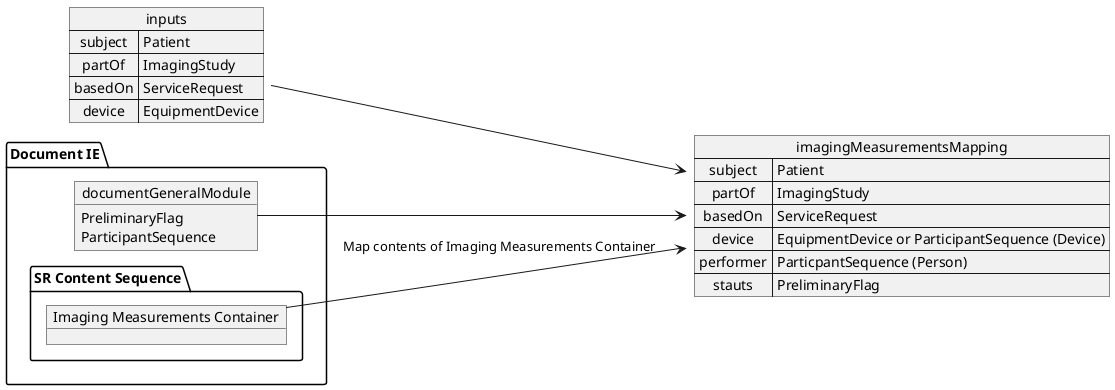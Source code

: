 @startuml dicom_sr_document_ie_mapping
left to right direction

map inputs {
    subject => Patient
    partOf => ImagingStudy
    basedOn => ServiceRequest
    device => EquipmentDevice
}

package "Document IE" {
    object documentGeneralModule {
        PreliminaryFlag
        ParticipantSequence
    }
    package "SR Content Sequence" as srContentSequence {
        object "Imaging Measurements Container" as imagingMeasurements
    }
}

map imagingMeasurementsMapping {
    subject => Patient
    partOf => ImagingStudy
    basedOn => ServiceRequest
    device => EquipmentDevice or ParticipantSequence (Device)
    performer => ParticpantSequence (Person)
    stauts => PreliminaryFlag
}

imagingMeasurements --> imagingMeasurementsMapping: Map contents of Imaging Measurements Container
inputs --> imagingMeasurementsMapping
documentGeneralModule --> imagingMeasurementsMapping
@enduml